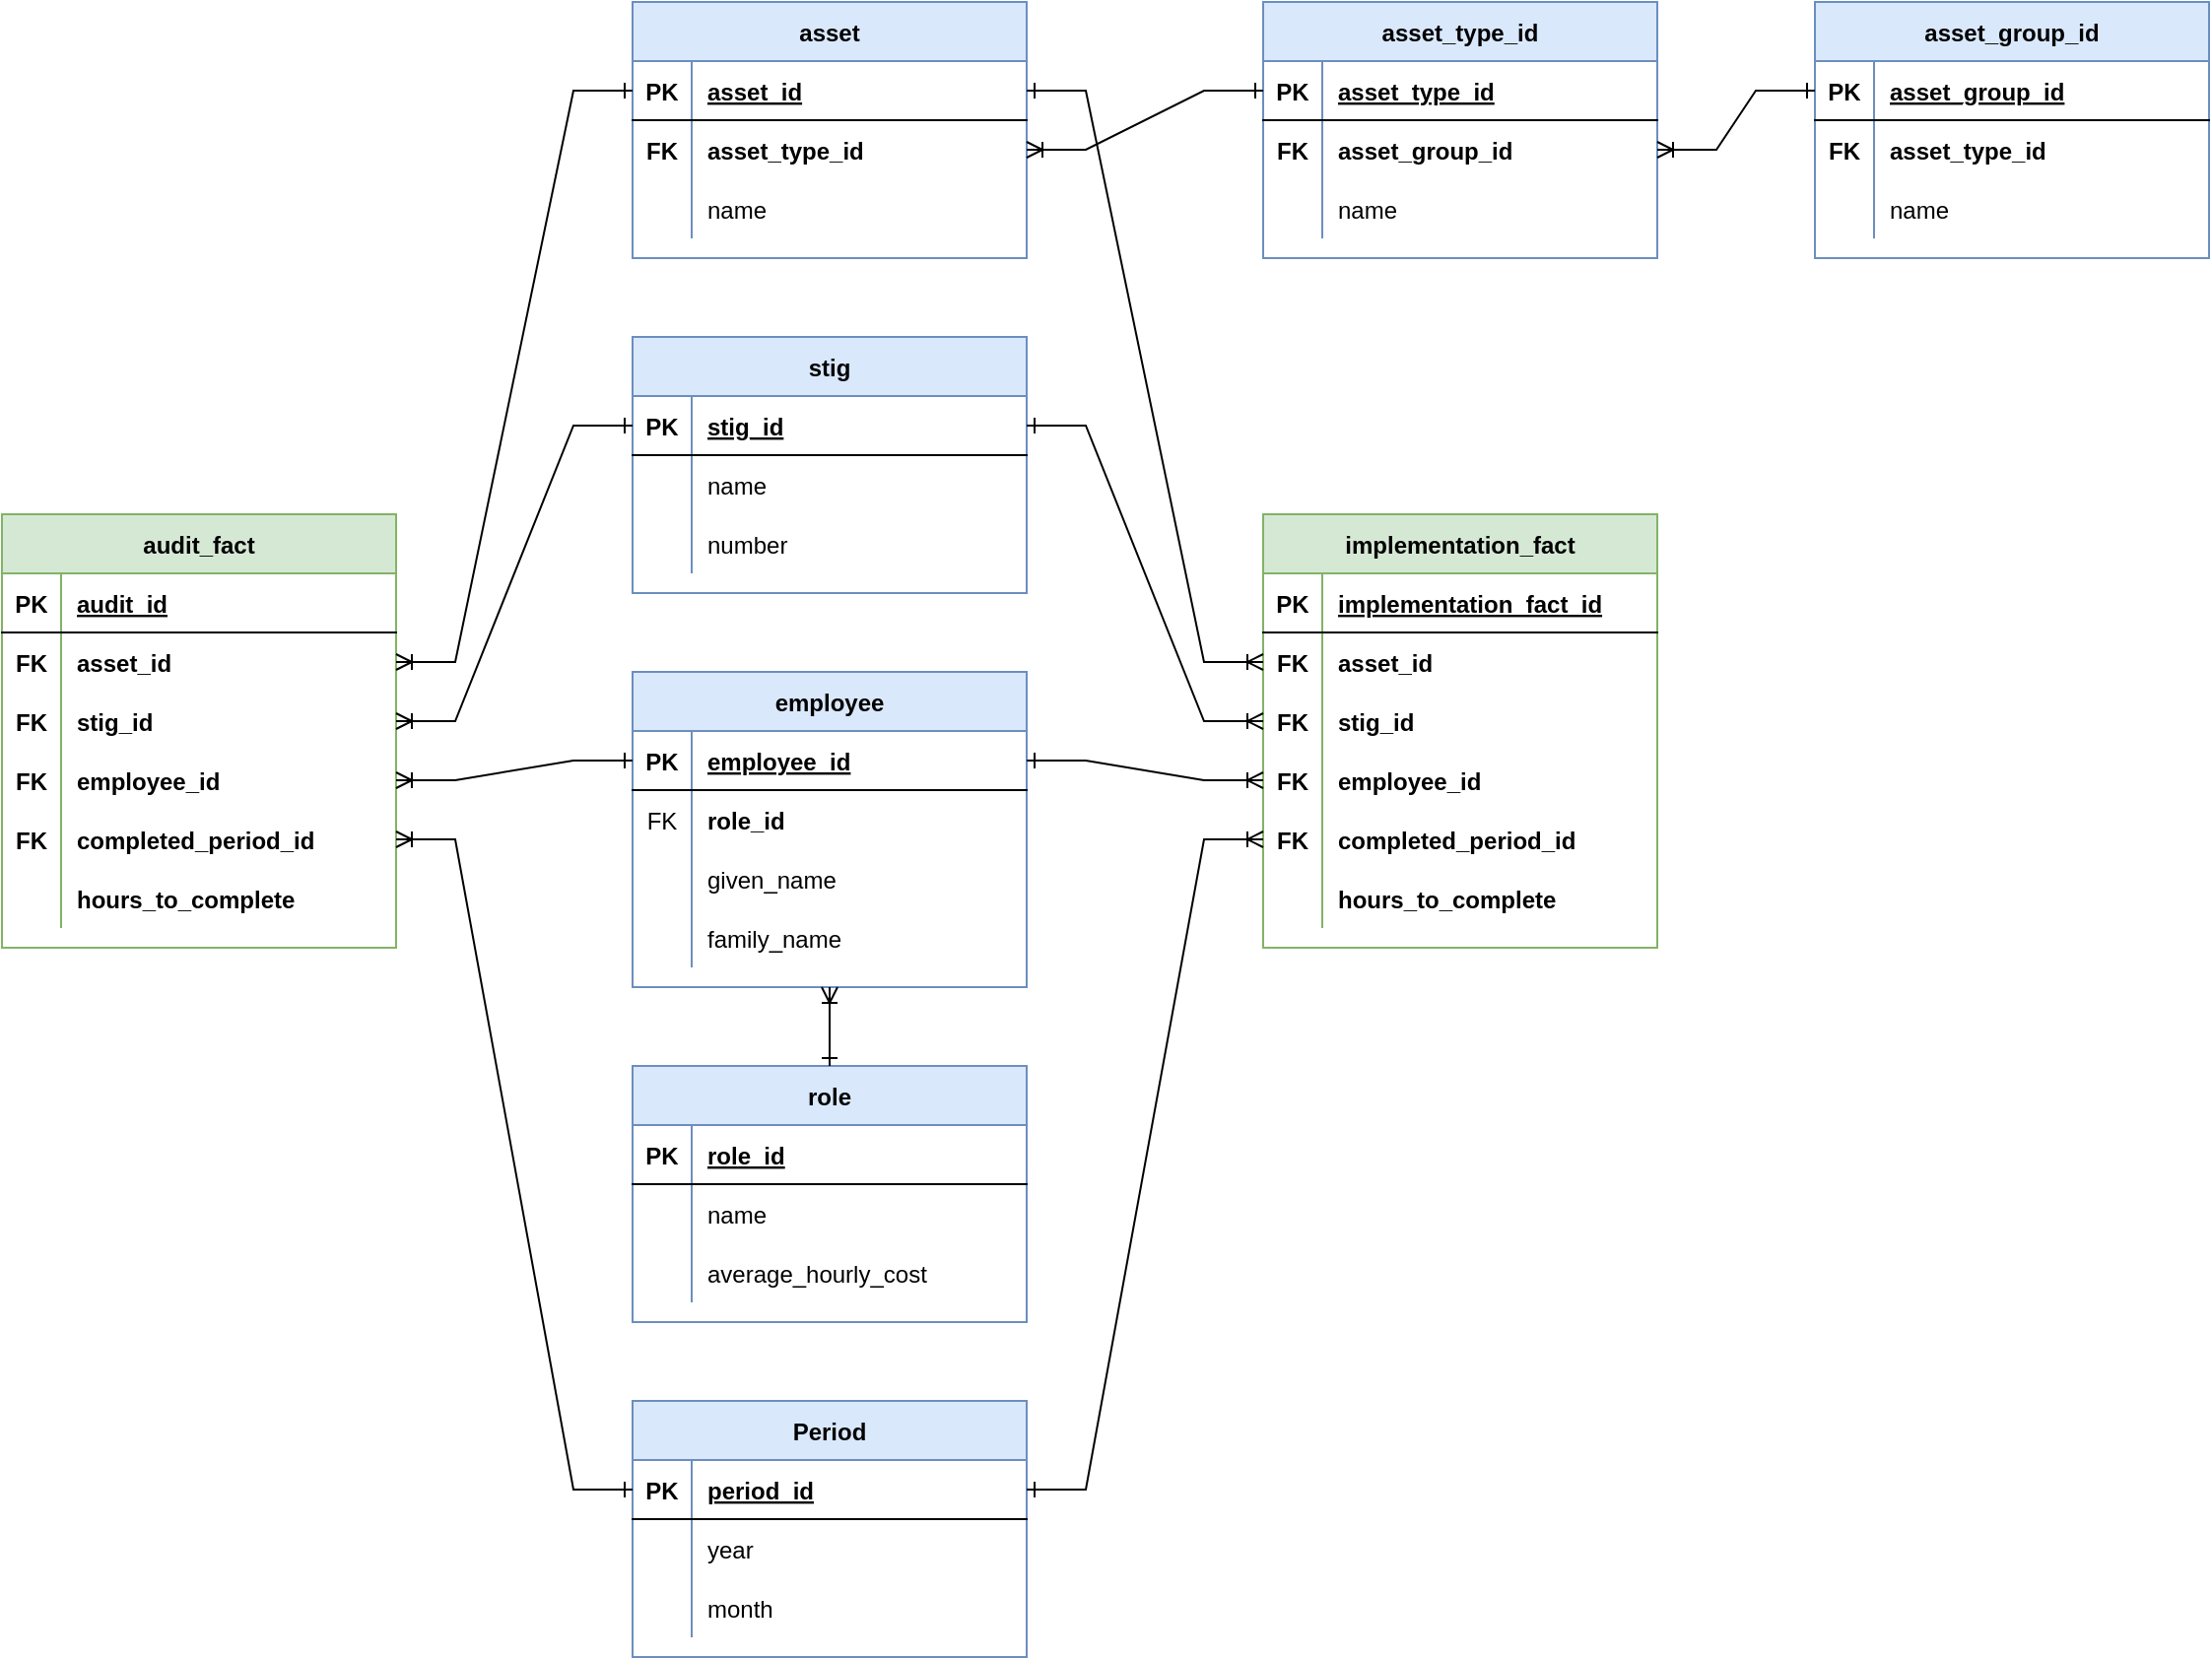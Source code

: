 <mxfile version="15.4.0" type="device"><diagram id="R2lEEEUBdFMjLlhIrx00" name="Page-1"><mxGraphModel dx="2062" dy="1068" grid="1" gridSize="10" guides="1" tooltips="1" connect="1" arrows="1" fold="1" page="1" pageScale="1" pageWidth="1700" pageHeight="1100" math="0" shadow="0" extFonts="Permanent Marker^https://fonts.googleapis.com/css?family=Permanent+Marker"><root><mxCell id="0"/><mxCell id="1" parent="0"/><mxCell id="TRSMR20zxTXtuXoLM2tv-1" value="implementation_fact" style="shape=table;startSize=30;container=1;collapsible=1;childLayout=tableLayout;fixedRows=1;rowLines=0;fontStyle=1;align=center;resizeLast=1;fillColor=#d5e8d4;strokeColor=#82b366;" vertex="1" parent="1"><mxGeometry x="680" y="330" width="200" height="220" as="geometry"/></mxCell><mxCell id="TRSMR20zxTXtuXoLM2tv-2" value="" style="shape=partialRectangle;collapsible=0;dropTarget=0;pointerEvents=0;fillColor=none;top=0;left=0;bottom=1;right=0;points=[[0,0.5],[1,0.5]];portConstraint=eastwest;" vertex="1" parent="TRSMR20zxTXtuXoLM2tv-1"><mxGeometry y="30" width="200" height="30" as="geometry"/></mxCell><mxCell id="TRSMR20zxTXtuXoLM2tv-3" value="PK" style="shape=partialRectangle;connectable=0;fillColor=none;top=0;left=0;bottom=0;right=0;fontStyle=1;overflow=hidden;" vertex="1" parent="TRSMR20zxTXtuXoLM2tv-2"><mxGeometry width="30" height="30" as="geometry"><mxRectangle width="30" height="30" as="alternateBounds"/></mxGeometry></mxCell><mxCell id="TRSMR20zxTXtuXoLM2tv-4" value="implementation_fact_id" style="shape=partialRectangle;connectable=0;fillColor=none;top=0;left=0;bottom=0;right=0;align=left;spacingLeft=6;fontStyle=5;overflow=hidden;" vertex="1" parent="TRSMR20zxTXtuXoLM2tv-2"><mxGeometry x="30" width="170" height="30" as="geometry"><mxRectangle width="170" height="30" as="alternateBounds"/></mxGeometry></mxCell><mxCell id="TRSMR20zxTXtuXoLM2tv-5" value="" style="shape=partialRectangle;collapsible=0;dropTarget=0;pointerEvents=0;fillColor=none;top=0;left=0;bottom=0;right=0;points=[[0,0.5],[1,0.5]];portConstraint=eastwest;" vertex="1" parent="TRSMR20zxTXtuXoLM2tv-1"><mxGeometry y="60" width="200" height="30" as="geometry"/></mxCell><mxCell id="TRSMR20zxTXtuXoLM2tv-6" value="FK" style="shape=partialRectangle;connectable=0;fillColor=none;top=0;left=0;bottom=0;right=0;editable=1;overflow=hidden;fontStyle=1" vertex="1" parent="TRSMR20zxTXtuXoLM2tv-5"><mxGeometry width="30" height="30" as="geometry"><mxRectangle width="30" height="30" as="alternateBounds"/></mxGeometry></mxCell><mxCell id="TRSMR20zxTXtuXoLM2tv-7" value="asset_id" style="shape=partialRectangle;connectable=0;fillColor=none;top=0;left=0;bottom=0;right=0;align=left;spacingLeft=6;overflow=hidden;fontStyle=1" vertex="1" parent="TRSMR20zxTXtuXoLM2tv-5"><mxGeometry x="30" width="170" height="30" as="geometry"><mxRectangle width="170" height="30" as="alternateBounds"/></mxGeometry></mxCell><mxCell id="TRSMR20zxTXtuXoLM2tv-8" value="" style="shape=partialRectangle;collapsible=0;dropTarget=0;pointerEvents=0;fillColor=none;top=0;left=0;bottom=0;right=0;points=[[0,0.5],[1,0.5]];portConstraint=eastwest;" vertex="1" parent="TRSMR20zxTXtuXoLM2tv-1"><mxGeometry y="90" width="200" height="30" as="geometry"/></mxCell><mxCell id="TRSMR20zxTXtuXoLM2tv-9" value="FK" style="shape=partialRectangle;connectable=0;fillColor=none;top=0;left=0;bottom=0;right=0;editable=1;overflow=hidden;fontStyle=1" vertex="1" parent="TRSMR20zxTXtuXoLM2tv-8"><mxGeometry width="30" height="30" as="geometry"><mxRectangle width="30" height="30" as="alternateBounds"/></mxGeometry></mxCell><mxCell id="TRSMR20zxTXtuXoLM2tv-10" value="stig_id" style="shape=partialRectangle;connectable=0;fillColor=none;top=0;left=0;bottom=0;right=0;align=left;spacingLeft=6;overflow=hidden;fontStyle=1" vertex="1" parent="TRSMR20zxTXtuXoLM2tv-8"><mxGeometry x="30" width="170" height="30" as="geometry"><mxRectangle width="170" height="30" as="alternateBounds"/></mxGeometry></mxCell><mxCell id="TRSMR20zxTXtuXoLM2tv-11" value="" style="shape=partialRectangle;collapsible=0;dropTarget=0;pointerEvents=0;fillColor=none;top=0;left=0;bottom=0;right=0;points=[[0,0.5],[1,0.5]];portConstraint=eastwest;" vertex="1" parent="TRSMR20zxTXtuXoLM2tv-1"><mxGeometry y="120" width="200" height="30" as="geometry"/></mxCell><mxCell id="TRSMR20zxTXtuXoLM2tv-12" value="FK" style="shape=partialRectangle;connectable=0;fillColor=none;top=0;left=0;bottom=0;right=0;editable=1;overflow=hidden;fontStyle=1" vertex="1" parent="TRSMR20zxTXtuXoLM2tv-11"><mxGeometry width="30" height="30" as="geometry"><mxRectangle width="30" height="30" as="alternateBounds"/></mxGeometry></mxCell><mxCell id="TRSMR20zxTXtuXoLM2tv-13" value="employee_id" style="shape=partialRectangle;connectable=0;fillColor=none;top=0;left=0;bottom=0;right=0;align=left;spacingLeft=6;overflow=hidden;fontStyle=1" vertex="1" parent="TRSMR20zxTXtuXoLM2tv-11"><mxGeometry x="30" width="170" height="30" as="geometry"><mxRectangle width="170" height="30" as="alternateBounds"/></mxGeometry></mxCell><mxCell id="TRSMR20zxTXtuXoLM2tv-17" value="" style="shape=partialRectangle;collapsible=0;dropTarget=0;pointerEvents=0;fillColor=none;top=0;left=0;bottom=0;right=0;points=[[0,0.5],[1,0.5]];portConstraint=eastwest;" vertex="1" parent="TRSMR20zxTXtuXoLM2tv-1"><mxGeometry y="150" width="200" height="30" as="geometry"/></mxCell><mxCell id="TRSMR20zxTXtuXoLM2tv-18" value="FK" style="shape=partialRectangle;connectable=0;fillColor=none;top=0;left=0;bottom=0;right=0;editable=1;overflow=hidden;fontStyle=1" vertex="1" parent="TRSMR20zxTXtuXoLM2tv-17"><mxGeometry width="30" height="30" as="geometry"><mxRectangle width="30" height="30" as="alternateBounds"/></mxGeometry></mxCell><mxCell id="TRSMR20zxTXtuXoLM2tv-19" value="completed_period_id" style="shape=partialRectangle;connectable=0;fillColor=none;top=0;left=0;bottom=0;right=0;align=left;spacingLeft=6;overflow=hidden;fontStyle=1" vertex="1" parent="TRSMR20zxTXtuXoLM2tv-17"><mxGeometry x="30" width="170" height="30" as="geometry"><mxRectangle width="170" height="30" as="alternateBounds"/></mxGeometry></mxCell><mxCell id="TRSMR20zxTXtuXoLM2tv-14" value="" style="shape=partialRectangle;collapsible=0;dropTarget=0;pointerEvents=0;fillColor=none;top=0;left=0;bottom=0;right=0;points=[[0,0.5],[1,0.5]];portConstraint=eastwest;" vertex="1" parent="TRSMR20zxTXtuXoLM2tv-1"><mxGeometry y="180" width="200" height="30" as="geometry"/></mxCell><mxCell id="TRSMR20zxTXtuXoLM2tv-15" value="" style="shape=partialRectangle;connectable=0;fillColor=none;top=0;left=0;bottom=0;right=0;editable=1;overflow=hidden;" vertex="1" parent="TRSMR20zxTXtuXoLM2tv-14"><mxGeometry width="30" height="30" as="geometry"><mxRectangle width="30" height="30" as="alternateBounds"/></mxGeometry></mxCell><mxCell id="TRSMR20zxTXtuXoLM2tv-16" value="hours_to_complete" style="shape=partialRectangle;connectable=0;fillColor=none;top=0;left=0;bottom=0;right=0;align=left;spacingLeft=6;overflow=hidden;fontStyle=1" vertex="1" parent="TRSMR20zxTXtuXoLM2tv-14"><mxGeometry x="30" width="170" height="30" as="geometry"><mxRectangle width="170" height="30" as="alternateBounds"/></mxGeometry></mxCell><mxCell id="TRSMR20zxTXtuXoLM2tv-20" value="Period" style="shape=table;startSize=30;container=1;collapsible=1;childLayout=tableLayout;fixedRows=1;rowLines=0;fontStyle=1;align=center;resizeLast=1;fillColor=#dae8fc;strokeColor=#6c8ebf;" vertex="1" parent="1"><mxGeometry x="360" y="780" width="200" height="130" as="geometry"/></mxCell><mxCell id="TRSMR20zxTXtuXoLM2tv-21" value="" style="shape=partialRectangle;collapsible=0;dropTarget=0;pointerEvents=0;fillColor=none;top=0;left=0;bottom=1;right=0;points=[[0,0.5],[1,0.5]];portConstraint=eastwest;" vertex="1" parent="TRSMR20zxTXtuXoLM2tv-20"><mxGeometry y="30" width="200" height="30" as="geometry"/></mxCell><mxCell id="TRSMR20zxTXtuXoLM2tv-22" value="PK" style="shape=partialRectangle;connectable=0;fillColor=none;top=0;left=0;bottom=0;right=0;fontStyle=1;overflow=hidden;" vertex="1" parent="TRSMR20zxTXtuXoLM2tv-21"><mxGeometry width="30" height="30" as="geometry"><mxRectangle width="30" height="30" as="alternateBounds"/></mxGeometry></mxCell><mxCell id="TRSMR20zxTXtuXoLM2tv-23" value="period_id" style="shape=partialRectangle;connectable=0;fillColor=none;top=0;left=0;bottom=0;right=0;align=left;spacingLeft=6;fontStyle=5;overflow=hidden;" vertex="1" parent="TRSMR20zxTXtuXoLM2tv-21"><mxGeometry x="30" width="170" height="30" as="geometry"><mxRectangle width="170" height="30" as="alternateBounds"/></mxGeometry></mxCell><mxCell id="TRSMR20zxTXtuXoLM2tv-24" value="" style="shape=partialRectangle;collapsible=0;dropTarget=0;pointerEvents=0;fillColor=none;top=0;left=0;bottom=0;right=0;points=[[0,0.5],[1,0.5]];portConstraint=eastwest;" vertex="1" parent="TRSMR20zxTXtuXoLM2tv-20"><mxGeometry y="60" width="200" height="30" as="geometry"/></mxCell><mxCell id="TRSMR20zxTXtuXoLM2tv-25" value="" style="shape=partialRectangle;connectable=0;fillColor=none;top=0;left=0;bottom=0;right=0;editable=1;overflow=hidden;" vertex="1" parent="TRSMR20zxTXtuXoLM2tv-24"><mxGeometry width="30" height="30" as="geometry"><mxRectangle width="30" height="30" as="alternateBounds"/></mxGeometry></mxCell><mxCell id="TRSMR20zxTXtuXoLM2tv-26" value="year" style="shape=partialRectangle;connectable=0;fillColor=none;top=0;left=0;bottom=0;right=0;align=left;spacingLeft=6;overflow=hidden;" vertex="1" parent="TRSMR20zxTXtuXoLM2tv-24"><mxGeometry x="30" width="170" height="30" as="geometry"><mxRectangle width="170" height="30" as="alternateBounds"/></mxGeometry></mxCell><mxCell id="TRSMR20zxTXtuXoLM2tv-27" value="" style="shape=partialRectangle;collapsible=0;dropTarget=0;pointerEvents=0;fillColor=none;top=0;left=0;bottom=0;right=0;points=[[0,0.5],[1,0.5]];portConstraint=eastwest;" vertex="1" parent="TRSMR20zxTXtuXoLM2tv-20"><mxGeometry y="90" width="200" height="30" as="geometry"/></mxCell><mxCell id="TRSMR20zxTXtuXoLM2tv-28" value="" style="shape=partialRectangle;connectable=0;fillColor=none;top=0;left=0;bottom=0;right=0;editable=1;overflow=hidden;" vertex="1" parent="TRSMR20zxTXtuXoLM2tv-27"><mxGeometry width="30" height="30" as="geometry"><mxRectangle width="30" height="30" as="alternateBounds"/></mxGeometry></mxCell><mxCell id="TRSMR20zxTXtuXoLM2tv-29" value="month" style="shape=partialRectangle;connectable=0;fillColor=none;top=0;left=0;bottom=0;right=0;align=left;spacingLeft=6;overflow=hidden;" vertex="1" parent="TRSMR20zxTXtuXoLM2tv-27"><mxGeometry x="30" width="170" height="30" as="geometry"><mxRectangle width="170" height="30" as="alternateBounds"/></mxGeometry></mxCell><mxCell id="TRSMR20zxTXtuXoLM2tv-33" value="" style="edgeStyle=entityRelationEdgeStyle;fontSize=12;html=1;endArrow=ERoneToMany;rounded=0;exitX=1;exitY=0.5;exitDx=0;exitDy=0;entryX=0;entryY=0.5;entryDx=0;entryDy=0;startArrow=ERone;startFill=0;" edge="1" parent="1" source="TRSMR20zxTXtuXoLM2tv-21" target="TRSMR20zxTXtuXoLM2tv-17"><mxGeometry width="100" height="100" relative="1" as="geometry"><mxPoint x="240" y="450" as="sourcePoint"/><mxPoint x="340" y="350" as="targetPoint"/></mxGeometry></mxCell><mxCell id="TRSMR20zxTXtuXoLM2tv-34" value="audit_fact" style="shape=table;startSize=30;container=1;collapsible=1;childLayout=tableLayout;fixedRows=1;rowLines=0;fontStyle=1;align=center;resizeLast=1;fillColor=#d5e8d4;strokeColor=#82b366;" vertex="1" parent="1"><mxGeometry x="40" y="330" width="200" height="220" as="geometry"/></mxCell><mxCell id="TRSMR20zxTXtuXoLM2tv-35" value="" style="shape=partialRectangle;collapsible=0;dropTarget=0;pointerEvents=0;fillColor=none;top=0;left=0;bottom=1;right=0;points=[[0,0.5],[1,0.5]];portConstraint=eastwest;" vertex="1" parent="TRSMR20zxTXtuXoLM2tv-34"><mxGeometry y="30" width="200" height="30" as="geometry"/></mxCell><mxCell id="TRSMR20zxTXtuXoLM2tv-36" value="PK" style="shape=partialRectangle;connectable=0;fillColor=none;top=0;left=0;bottom=0;right=0;fontStyle=1;overflow=hidden;" vertex="1" parent="TRSMR20zxTXtuXoLM2tv-35"><mxGeometry width="30" height="30" as="geometry"><mxRectangle width="30" height="30" as="alternateBounds"/></mxGeometry></mxCell><mxCell id="TRSMR20zxTXtuXoLM2tv-37" value="audit_id" style="shape=partialRectangle;connectable=0;fillColor=none;top=0;left=0;bottom=0;right=0;align=left;spacingLeft=6;fontStyle=5;overflow=hidden;" vertex="1" parent="TRSMR20zxTXtuXoLM2tv-35"><mxGeometry x="30" width="170" height="30" as="geometry"><mxRectangle width="170" height="30" as="alternateBounds"/></mxGeometry></mxCell><mxCell id="TRSMR20zxTXtuXoLM2tv-38" value="" style="shape=partialRectangle;collapsible=0;dropTarget=0;pointerEvents=0;fillColor=none;top=0;left=0;bottom=0;right=0;points=[[0,0.5],[1,0.5]];portConstraint=eastwest;" vertex="1" parent="TRSMR20zxTXtuXoLM2tv-34"><mxGeometry y="60" width="200" height="30" as="geometry"/></mxCell><mxCell id="TRSMR20zxTXtuXoLM2tv-39" value="FK" style="shape=partialRectangle;connectable=0;fillColor=none;top=0;left=0;bottom=0;right=0;editable=1;overflow=hidden;fontStyle=1" vertex="1" parent="TRSMR20zxTXtuXoLM2tv-38"><mxGeometry width="30" height="30" as="geometry"><mxRectangle width="30" height="30" as="alternateBounds"/></mxGeometry></mxCell><mxCell id="TRSMR20zxTXtuXoLM2tv-40" value="asset_id" style="shape=partialRectangle;connectable=0;fillColor=none;top=0;left=0;bottom=0;right=0;align=left;spacingLeft=6;overflow=hidden;fontStyle=1" vertex="1" parent="TRSMR20zxTXtuXoLM2tv-38"><mxGeometry x="30" width="170" height="30" as="geometry"><mxRectangle width="170" height="30" as="alternateBounds"/></mxGeometry></mxCell><mxCell id="TRSMR20zxTXtuXoLM2tv-41" value="" style="shape=partialRectangle;collapsible=0;dropTarget=0;pointerEvents=0;fillColor=none;top=0;left=0;bottom=0;right=0;points=[[0,0.5],[1,0.5]];portConstraint=eastwest;" vertex="1" parent="TRSMR20zxTXtuXoLM2tv-34"><mxGeometry y="90" width="200" height="30" as="geometry"/></mxCell><mxCell id="TRSMR20zxTXtuXoLM2tv-42" value="FK" style="shape=partialRectangle;connectable=0;fillColor=none;top=0;left=0;bottom=0;right=0;editable=1;overflow=hidden;fontStyle=1" vertex="1" parent="TRSMR20zxTXtuXoLM2tv-41"><mxGeometry width="30" height="30" as="geometry"><mxRectangle width="30" height="30" as="alternateBounds"/></mxGeometry></mxCell><mxCell id="TRSMR20zxTXtuXoLM2tv-43" value="stig_id" style="shape=partialRectangle;connectable=0;fillColor=none;top=0;left=0;bottom=0;right=0;align=left;spacingLeft=6;overflow=hidden;fontStyle=1" vertex="1" parent="TRSMR20zxTXtuXoLM2tv-41"><mxGeometry x="30" width="170" height="30" as="geometry"><mxRectangle width="170" height="30" as="alternateBounds"/></mxGeometry></mxCell><mxCell id="TRSMR20zxTXtuXoLM2tv-44" value="" style="shape=partialRectangle;collapsible=0;dropTarget=0;pointerEvents=0;fillColor=none;top=0;left=0;bottom=0;right=0;points=[[0,0.5],[1,0.5]];portConstraint=eastwest;" vertex="1" parent="TRSMR20zxTXtuXoLM2tv-34"><mxGeometry y="120" width="200" height="30" as="geometry"/></mxCell><mxCell id="TRSMR20zxTXtuXoLM2tv-45" value="FK" style="shape=partialRectangle;connectable=0;fillColor=none;top=0;left=0;bottom=0;right=0;editable=1;overflow=hidden;fontStyle=1" vertex="1" parent="TRSMR20zxTXtuXoLM2tv-44"><mxGeometry width="30" height="30" as="geometry"><mxRectangle width="30" height="30" as="alternateBounds"/></mxGeometry></mxCell><mxCell id="TRSMR20zxTXtuXoLM2tv-46" value="employee_id" style="shape=partialRectangle;connectable=0;fillColor=none;top=0;left=0;bottom=0;right=0;align=left;spacingLeft=6;overflow=hidden;fontStyle=1" vertex="1" parent="TRSMR20zxTXtuXoLM2tv-44"><mxGeometry x="30" width="170" height="30" as="geometry"><mxRectangle width="170" height="30" as="alternateBounds"/></mxGeometry></mxCell><mxCell id="TRSMR20zxTXtuXoLM2tv-47" value="" style="shape=partialRectangle;collapsible=0;dropTarget=0;pointerEvents=0;fillColor=none;top=0;left=0;bottom=0;right=0;points=[[0,0.5],[1,0.5]];portConstraint=eastwest;" vertex="1" parent="TRSMR20zxTXtuXoLM2tv-34"><mxGeometry y="150" width="200" height="30" as="geometry"/></mxCell><mxCell id="TRSMR20zxTXtuXoLM2tv-48" value="FK" style="shape=partialRectangle;connectable=0;fillColor=none;top=0;left=0;bottom=0;right=0;editable=1;overflow=hidden;fontStyle=1" vertex="1" parent="TRSMR20zxTXtuXoLM2tv-47"><mxGeometry width="30" height="30" as="geometry"><mxRectangle width="30" height="30" as="alternateBounds"/></mxGeometry></mxCell><mxCell id="TRSMR20zxTXtuXoLM2tv-49" value="completed_period_id" style="shape=partialRectangle;connectable=0;fillColor=none;top=0;left=0;bottom=0;right=0;align=left;spacingLeft=6;overflow=hidden;fontStyle=1" vertex="1" parent="TRSMR20zxTXtuXoLM2tv-47"><mxGeometry x="30" width="170" height="30" as="geometry"><mxRectangle width="170" height="30" as="alternateBounds"/></mxGeometry></mxCell><mxCell id="TRSMR20zxTXtuXoLM2tv-50" value="" style="shape=partialRectangle;collapsible=0;dropTarget=0;pointerEvents=0;fillColor=none;top=0;left=0;bottom=0;right=0;points=[[0,0.5],[1,0.5]];portConstraint=eastwest;" vertex="1" parent="TRSMR20zxTXtuXoLM2tv-34"><mxGeometry y="180" width="200" height="30" as="geometry"/></mxCell><mxCell id="TRSMR20zxTXtuXoLM2tv-51" value="" style="shape=partialRectangle;connectable=0;fillColor=none;top=0;left=0;bottom=0;right=0;editable=1;overflow=hidden;" vertex="1" parent="TRSMR20zxTXtuXoLM2tv-50"><mxGeometry width="30" height="30" as="geometry"><mxRectangle width="30" height="30" as="alternateBounds"/></mxGeometry></mxCell><mxCell id="TRSMR20zxTXtuXoLM2tv-52" value="hours_to_complete" style="shape=partialRectangle;connectable=0;fillColor=none;top=0;left=0;bottom=0;right=0;align=left;spacingLeft=6;overflow=hidden;fontStyle=1" vertex="1" parent="TRSMR20zxTXtuXoLM2tv-50"><mxGeometry x="30" width="170" height="30" as="geometry"><mxRectangle width="170" height="30" as="alternateBounds"/></mxGeometry></mxCell><mxCell id="TRSMR20zxTXtuXoLM2tv-53" value="stig" style="shape=table;startSize=30;container=1;collapsible=1;childLayout=tableLayout;fixedRows=1;rowLines=0;fontStyle=1;align=center;resizeLast=1;fillColor=#dae8fc;strokeColor=#6c8ebf;" vertex="1" parent="1"><mxGeometry x="360" y="240" width="200" height="130" as="geometry"/></mxCell><mxCell id="TRSMR20zxTXtuXoLM2tv-54" value="" style="shape=partialRectangle;collapsible=0;dropTarget=0;pointerEvents=0;fillColor=none;top=0;left=0;bottom=1;right=0;points=[[0,0.5],[1,0.5]];portConstraint=eastwest;" vertex="1" parent="TRSMR20zxTXtuXoLM2tv-53"><mxGeometry y="30" width="200" height="30" as="geometry"/></mxCell><mxCell id="TRSMR20zxTXtuXoLM2tv-55" value="PK" style="shape=partialRectangle;connectable=0;fillColor=none;top=0;left=0;bottom=0;right=0;fontStyle=1;overflow=hidden;" vertex="1" parent="TRSMR20zxTXtuXoLM2tv-54"><mxGeometry width="30" height="30" as="geometry"><mxRectangle width="30" height="30" as="alternateBounds"/></mxGeometry></mxCell><mxCell id="TRSMR20zxTXtuXoLM2tv-56" value="stig_id" style="shape=partialRectangle;connectable=0;fillColor=none;top=0;left=0;bottom=0;right=0;align=left;spacingLeft=6;fontStyle=5;overflow=hidden;" vertex="1" parent="TRSMR20zxTXtuXoLM2tv-54"><mxGeometry x="30" width="170" height="30" as="geometry"><mxRectangle width="170" height="30" as="alternateBounds"/></mxGeometry></mxCell><mxCell id="TRSMR20zxTXtuXoLM2tv-57" value="" style="shape=partialRectangle;collapsible=0;dropTarget=0;pointerEvents=0;fillColor=none;top=0;left=0;bottom=0;right=0;points=[[0,0.5],[1,0.5]];portConstraint=eastwest;" vertex="1" parent="TRSMR20zxTXtuXoLM2tv-53"><mxGeometry y="60" width="200" height="30" as="geometry"/></mxCell><mxCell id="TRSMR20zxTXtuXoLM2tv-58" value="" style="shape=partialRectangle;connectable=0;fillColor=none;top=0;left=0;bottom=0;right=0;editable=1;overflow=hidden;" vertex="1" parent="TRSMR20zxTXtuXoLM2tv-57"><mxGeometry width="30" height="30" as="geometry"><mxRectangle width="30" height="30" as="alternateBounds"/></mxGeometry></mxCell><mxCell id="TRSMR20zxTXtuXoLM2tv-59" value="name" style="shape=partialRectangle;connectable=0;fillColor=none;top=0;left=0;bottom=0;right=0;align=left;spacingLeft=6;overflow=hidden;" vertex="1" parent="TRSMR20zxTXtuXoLM2tv-57"><mxGeometry x="30" width="170" height="30" as="geometry"><mxRectangle width="170" height="30" as="alternateBounds"/></mxGeometry></mxCell><mxCell id="TRSMR20zxTXtuXoLM2tv-60" value="" style="shape=partialRectangle;collapsible=0;dropTarget=0;pointerEvents=0;fillColor=none;top=0;left=0;bottom=0;right=0;points=[[0,0.5],[1,0.5]];portConstraint=eastwest;" vertex="1" parent="TRSMR20zxTXtuXoLM2tv-53"><mxGeometry y="90" width="200" height="30" as="geometry"/></mxCell><mxCell id="TRSMR20zxTXtuXoLM2tv-61" value="" style="shape=partialRectangle;connectable=0;fillColor=none;top=0;left=0;bottom=0;right=0;editable=1;overflow=hidden;" vertex="1" parent="TRSMR20zxTXtuXoLM2tv-60"><mxGeometry width="30" height="30" as="geometry"><mxRectangle width="30" height="30" as="alternateBounds"/></mxGeometry></mxCell><mxCell id="TRSMR20zxTXtuXoLM2tv-62" value="number" style="shape=partialRectangle;connectable=0;fillColor=none;top=0;left=0;bottom=0;right=0;align=left;spacingLeft=6;overflow=hidden;" vertex="1" parent="TRSMR20zxTXtuXoLM2tv-60"><mxGeometry x="30" width="170" height="30" as="geometry"><mxRectangle width="170" height="30" as="alternateBounds"/></mxGeometry></mxCell><mxCell id="TRSMR20zxTXtuXoLM2tv-85" value="" style="edgeStyle=entityRelationEdgeStyle;fontSize=12;html=1;endArrow=ERoneToMany;rounded=0;exitX=0;exitY=0.5;exitDx=0;exitDy=0;entryX=1;entryY=0.5;entryDx=0;entryDy=0;startArrow=ERone;startFill=0;" edge="1" parent="1" source="TRSMR20zxTXtuXoLM2tv-21" target="TRSMR20zxTXtuXoLM2tv-47"><mxGeometry width="100" height="100" relative="1" as="geometry"><mxPoint x="550" y="640" as="sourcePoint"/><mxPoint x="660" y="505" as="targetPoint"/></mxGeometry></mxCell><mxCell id="TRSMR20zxTXtuXoLM2tv-86" value="" style="edgeStyle=entityRelationEdgeStyle;fontSize=12;html=1;endArrow=ERoneToMany;rounded=0;exitX=0;exitY=0.5;exitDx=0;exitDy=0;entryX=1;entryY=0.5;entryDx=0;entryDy=0;startArrow=ERone;startFill=0;" edge="1" parent="1" source="TRSMR20zxTXtuXoLM2tv-54" target="TRSMR20zxTXtuXoLM2tv-41"><mxGeometry width="100" height="100" relative="1" as="geometry"><mxPoint x="370" y="795" as="sourcePoint"/><mxPoint x="250" y="505" as="targetPoint"/></mxGeometry></mxCell><mxCell id="TRSMR20zxTXtuXoLM2tv-87" value="" style="edgeStyle=entityRelationEdgeStyle;fontSize=12;html=1;endArrow=ERoneToMany;rounded=0;exitX=1;exitY=0.5;exitDx=0;exitDy=0;entryX=0;entryY=0.5;entryDx=0;entryDy=0;startArrow=ERone;startFill=0;" edge="1" parent="1" source="TRSMR20zxTXtuXoLM2tv-54" target="TRSMR20zxTXtuXoLM2tv-8"><mxGeometry width="100" height="100" relative="1" as="geometry"><mxPoint x="360" y="225" as="sourcePoint"/><mxPoint x="250" y="445" as="targetPoint"/></mxGeometry></mxCell><mxCell id="TRSMR20zxTXtuXoLM2tv-88" value="employee" style="shape=table;startSize=30;container=1;collapsible=1;childLayout=tableLayout;fixedRows=1;rowLines=0;fontStyle=1;align=center;resizeLast=1;fillColor=#dae8fc;strokeColor=#6c8ebf;" vertex="1" parent="1"><mxGeometry x="360" y="410" width="200" height="160" as="geometry"/></mxCell><mxCell id="TRSMR20zxTXtuXoLM2tv-89" value="" style="shape=partialRectangle;collapsible=0;dropTarget=0;pointerEvents=0;fillColor=none;top=0;left=0;bottom=1;right=0;points=[[0,0.5],[1,0.5]];portConstraint=eastwest;" vertex="1" parent="TRSMR20zxTXtuXoLM2tv-88"><mxGeometry y="30" width="200" height="30" as="geometry"/></mxCell><mxCell id="TRSMR20zxTXtuXoLM2tv-90" value="PK" style="shape=partialRectangle;connectable=0;fillColor=none;top=0;left=0;bottom=0;right=0;fontStyle=1;overflow=hidden;" vertex="1" parent="TRSMR20zxTXtuXoLM2tv-89"><mxGeometry width="30" height="30" as="geometry"><mxRectangle width="30" height="30" as="alternateBounds"/></mxGeometry></mxCell><mxCell id="TRSMR20zxTXtuXoLM2tv-91" value="employee_id" style="shape=partialRectangle;connectable=0;fillColor=none;top=0;left=0;bottom=0;right=0;align=left;spacingLeft=6;fontStyle=5;overflow=hidden;" vertex="1" parent="TRSMR20zxTXtuXoLM2tv-89"><mxGeometry x="30" width="170" height="30" as="geometry"><mxRectangle width="170" height="30" as="alternateBounds"/></mxGeometry></mxCell><mxCell id="TRSMR20zxTXtuXoLM2tv-150" value="" style="shape=partialRectangle;collapsible=0;dropTarget=0;pointerEvents=0;fillColor=none;top=0;left=0;bottom=0;right=0;points=[[0,0.5],[1,0.5]];portConstraint=eastwest;" vertex="1" parent="TRSMR20zxTXtuXoLM2tv-88"><mxGeometry y="60" width="200" height="30" as="geometry"/></mxCell><mxCell id="TRSMR20zxTXtuXoLM2tv-151" value="FK" style="shape=partialRectangle;connectable=0;fillColor=none;top=0;left=0;bottom=0;right=0;fontStyle=0;overflow=hidden;" vertex="1" parent="TRSMR20zxTXtuXoLM2tv-150"><mxGeometry width="30" height="30" as="geometry"><mxRectangle width="30" height="30" as="alternateBounds"/></mxGeometry></mxCell><mxCell id="TRSMR20zxTXtuXoLM2tv-152" value="role_id" style="shape=partialRectangle;connectable=0;fillColor=none;top=0;left=0;bottom=0;right=0;align=left;spacingLeft=6;fontStyle=1;overflow=hidden;" vertex="1" parent="TRSMR20zxTXtuXoLM2tv-150"><mxGeometry x="30" width="170" height="30" as="geometry"><mxRectangle width="170" height="30" as="alternateBounds"/></mxGeometry></mxCell><mxCell id="TRSMR20zxTXtuXoLM2tv-92" value="" style="shape=partialRectangle;collapsible=0;dropTarget=0;pointerEvents=0;fillColor=none;top=0;left=0;bottom=0;right=0;points=[[0,0.5],[1,0.5]];portConstraint=eastwest;" vertex="1" parent="TRSMR20zxTXtuXoLM2tv-88"><mxGeometry y="90" width="200" height="30" as="geometry"/></mxCell><mxCell id="TRSMR20zxTXtuXoLM2tv-93" value="" style="shape=partialRectangle;connectable=0;fillColor=none;top=0;left=0;bottom=0;right=0;editable=1;overflow=hidden;" vertex="1" parent="TRSMR20zxTXtuXoLM2tv-92"><mxGeometry width="30" height="30" as="geometry"><mxRectangle width="30" height="30" as="alternateBounds"/></mxGeometry></mxCell><mxCell id="TRSMR20zxTXtuXoLM2tv-94" value="given_name" style="shape=partialRectangle;connectable=0;fillColor=none;top=0;left=0;bottom=0;right=0;align=left;spacingLeft=6;overflow=hidden;" vertex="1" parent="TRSMR20zxTXtuXoLM2tv-92"><mxGeometry x="30" width="170" height="30" as="geometry"><mxRectangle width="170" height="30" as="alternateBounds"/></mxGeometry></mxCell><mxCell id="TRSMR20zxTXtuXoLM2tv-95" value="" style="shape=partialRectangle;collapsible=0;dropTarget=0;pointerEvents=0;fillColor=none;top=0;left=0;bottom=0;right=0;points=[[0,0.5],[1,0.5]];portConstraint=eastwest;" vertex="1" parent="TRSMR20zxTXtuXoLM2tv-88"><mxGeometry y="120" width="200" height="30" as="geometry"/></mxCell><mxCell id="TRSMR20zxTXtuXoLM2tv-96" value="" style="shape=partialRectangle;connectable=0;fillColor=none;top=0;left=0;bottom=0;right=0;editable=1;overflow=hidden;" vertex="1" parent="TRSMR20zxTXtuXoLM2tv-95"><mxGeometry width="30" height="30" as="geometry"><mxRectangle width="30" height="30" as="alternateBounds"/></mxGeometry></mxCell><mxCell id="TRSMR20zxTXtuXoLM2tv-97" value="family_name" style="shape=partialRectangle;connectable=0;fillColor=none;top=0;left=0;bottom=0;right=0;align=left;spacingLeft=6;overflow=hidden;" vertex="1" parent="TRSMR20zxTXtuXoLM2tv-95"><mxGeometry x="30" width="170" height="30" as="geometry"><mxRectangle width="170" height="30" as="alternateBounds"/></mxGeometry></mxCell><mxCell id="TRSMR20zxTXtuXoLM2tv-98" value="" style="edgeStyle=entityRelationEdgeStyle;fontSize=12;html=1;endArrow=ERoneToMany;rounded=0;exitX=0;exitY=0.5;exitDx=0;exitDy=0;entryX=1;entryY=0.5;entryDx=0;entryDy=0;startArrow=ERone;startFill=0;" edge="1" parent="1" source="TRSMR20zxTXtuXoLM2tv-89" target="TRSMR20zxTXtuXoLM2tv-44"><mxGeometry width="100" height="100" relative="1" as="geometry"><mxPoint x="370" y="795" as="sourcePoint"/><mxPoint x="250" y="505" as="targetPoint"/></mxGeometry></mxCell><mxCell id="TRSMR20zxTXtuXoLM2tv-99" value="" style="edgeStyle=entityRelationEdgeStyle;fontSize=12;html=1;endArrow=ERoneToMany;rounded=0;exitX=1;exitY=0.5;exitDx=0;exitDy=0;startArrow=ERone;startFill=0;" edge="1" parent="1" source="TRSMR20zxTXtuXoLM2tv-89" target="TRSMR20zxTXtuXoLM2tv-11"><mxGeometry width="100" height="100" relative="1" as="geometry"><mxPoint x="370" y="455" as="sourcePoint"/><mxPoint x="250" y="475" as="targetPoint"/></mxGeometry></mxCell><mxCell id="TRSMR20zxTXtuXoLM2tv-100" value="asset" style="shape=table;startSize=30;container=1;collapsible=1;childLayout=tableLayout;fixedRows=1;rowLines=0;fontStyle=1;align=center;resizeLast=1;fillColor=#dae8fc;strokeColor=#6c8ebf;" vertex="1" parent="1"><mxGeometry x="360" y="70" width="200" height="130" as="geometry"/></mxCell><mxCell id="TRSMR20zxTXtuXoLM2tv-101" value="" style="shape=partialRectangle;collapsible=0;dropTarget=0;pointerEvents=0;fillColor=none;top=0;left=0;bottom=1;right=0;points=[[0,0.5],[1,0.5]];portConstraint=eastwest;" vertex="1" parent="TRSMR20zxTXtuXoLM2tv-100"><mxGeometry y="30" width="200" height="30" as="geometry"/></mxCell><mxCell id="TRSMR20zxTXtuXoLM2tv-102" value="PK" style="shape=partialRectangle;connectable=0;fillColor=none;top=0;left=0;bottom=0;right=0;fontStyle=1;overflow=hidden;" vertex="1" parent="TRSMR20zxTXtuXoLM2tv-101"><mxGeometry width="30" height="30" as="geometry"><mxRectangle width="30" height="30" as="alternateBounds"/></mxGeometry></mxCell><mxCell id="TRSMR20zxTXtuXoLM2tv-103" value="asset_id" style="shape=partialRectangle;connectable=0;fillColor=none;top=0;left=0;bottom=0;right=0;align=left;spacingLeft=6;fontStyle=5;overflow=hidden;" vertex="1" parent="TRSMR20zxTXtuXoLM2tv-101"><mxGeometry x="30" width="170" height="30" as="geometry"><mxRectangle width="170" height="30" as="alternateBounds"/></mxGeometry></mxCell><mxCell id="TRSMR20zxTXtuXoLM2tv-104" value="" style="shape=partialRectangle;collapsible=0;dropTarget=0;pointerEvents=0;fillColor=none;top=0;left=0;bottom=0;right=0;points=[[0,0.5],[1,0.5]];portConstraint=eastwest;" vertex="1" parent="TRSMR20zxTXtuXoLM2tv-100"><mxGeometry y="60" width="200" height="30" as="geometry"/></mxCell><mxCell id="TRSMR20zxTXtuXoLM2tv-105" value="FK" style="shape=partialRectangle;connectable=0;fillColor=none;top=0;left=0;bottom=0;right=0;editable=1;overflow=hidden;fontStyle=1" vertex="1" parent="TRSMR20zxTXtuXoLM2tv-104"><mxGeometry width="30" height="30" as="geometry"><mxRectangle width="30" height="30" as="alternateBounds"/></mxGeometry></mxCell><mxCell id="TRSMR20zxTXtuXoLM2tv-106" value="asset_type_id" style="shape=partialRectangle;connectable=0;fillColor=none;top=0;left=0;bottom=0;right=0;align=left;spacingLeft=6;overflow=hidden;fontStyle=1" vertex="1" parent="TRSMR20zxTXtuXoLM2tv-104"><mxGeometry x="30" width="170" height="30" as="geometry"><mxRectangle width="170" height="30" as="alternateBounds"/></mxGeometry></mxCell><mxCell id="TRSMR20zxTXtuXoLM2tv-107" value="" style="shape=partialRectangle;collapsible=0;dropTarget=0;pointerEvents=0;fillColor=none;top=0;left=0;bottom=0;right=0;points=[[0,0.5],[1,0.5]];portConstraint=eastwest;" vertex="1" parent="TRSMR20zxTXtuXoLM2tv-100"><mxGeometry y="90" width="200" height="30" as="geometry"/></mxCell><mxCell id="TRSMR20zxTXtuXoLM2tv-108" value="" style="shape=partialRectangle;connectable=0;fillColor=none;top=0;left=0;bottom=0;right=0;editable=1;overflow=hidden;" vertex="1" parent="TRSMR20zxTXtuXoLM2tv-107"><mxGeometry width="30" height="30" as="geometry"><mxRectangle width="30" height="30" as="alternateBounds"/></mxGeometry></mxCell><mxCell id="TRSMR20zxTXtuXoLM2tv-109" value="name" style="shape=partialRectangle;connectable=0;fillColor=none;top=0;left=0;bottom=0;right=0;align=left;spacingLeft=6;overflow=hidden;" vertex="1" parent="TRSMR20zxTXtuXoLM2tv-107"><mxGeometry x="30" width="170" height="30" as="geometry"><mxRectangle width="170" height="30" as="alternateBounds"/></mxGeometry></mxCell><mxCell id="TRSMR20zxTXtuXoLM2tv-113" value="asset_type_id" style="shape=table;startSize=30;container=1;collapsible=1;childLayout=tableLayout;fixedRows=1;rowLines=0;fontStyle=1;align=center;resizeLast=1;fillColor=#dae8fc;strokeColor=#6c8ebf;" vertex="1" parent="1"><mxGeometry x="680" y="70" width="200" height="130" as="geometry"/></mxCell><mxCell id="TRSMR20zxTXtuXoLM2tv-114" value="" style="shape=partialRectangle;collapsible=0;dropTarget=0;pointerEvents=0;fillColor=none;top=0;left=0;bottom=1;right=0;points=[[0,0.5],[1,0.5]];portConstraint=eastwest;" vertex="1" parent="TRSMR20zxTXtuXoLM2tv-113"><mxGeometry y="30" width="200" height="30" as="geometry"/></mxCell><mxCell id="TRSMR20zxTXtuXoLM2tv-115" value="PK" style="shape=partialRectangle;connectable=0;fillColor=none;top=0;left=0;bottom=0;right=0;fontStyle=1;overflow=hidden;" vertex="1" parent="TRSMR20zxTXtuXoLM2tv-114"><mxGeometry width="30" height="30" as="geometry"><mxRectangle width="30" height="30" as="alternateBounds"/></mxGeometry></mxCell><mxCell id="TRSMR20zxTXtuXoLM2tv-116" value="asset_type_id" style="shape=partialRectangle;connectable=0;fillColor=none;top=0;left=0;bottom=0;right=0;align=left;spacingLeft=6;fontStyle=5;overflow=hidden;" vertex="1" parent="TRSMR20zxTXtuXoLM2tv-114"><mxGeometry x="30" width="170" height="30" as="geometry"><mxRectangle width="170" height="30" as="alternateBounds"/></mxGeometry></mxCell><mxCell id="TRSMR20zxTXtuXoLM2tv-117" value="" style="shape=partialRectangle;collapsible=0;dropTarget=0;pointerEvents=0;fillColor=none;top=0;left=0;bottom=0;right=0;points=[[0,0.5],[1,0.5]];portConstraint=eastwest;" vertex="1" parent="TRSMR20zxTXtuXoLM2tv-113"><mxGeometry y="60" width="200" height="30" as="geometry"/></mxCell><mxCell id="TRSMR20zxTXtuXoLM2tv-118" value="FK" style="shape=partialRectangle;connectable=0;fillColor=none;top=0;left=0;bottom=0;right=0;editable=1;overflow=hidden;fontStyle=1" vertex="1" parent="TRSMR20zxTXtuXoLM2tv-117"><mxGeometry width="30" height="30" as="geometry"><mxRectangle width="30" height="30" as="alternateBounds"/></mxGeometry></mxCell><mxCell id="TRSMR20zxTXtuXoLM2tv-119" value="asset_group_id" style="shape=partialRectangle;connectable=0;fillColor=none;top=0;left=0;bottom=0;right=0;align=left;spacingLeft=6;overflow=hidden;fontStyle=1" vertex="1" parent="TRSMR20zxTXtuXoLM2tv-117"><mxGeometry x="30" width="170" height="30" as="geometry"><mxRectangle width="170" height="30" as="alternateBounds"/></mxGeometry></mxCell><mxCell id="TRSMR20zxTXtuXoLM2tv-120" value="" style="shape=partialRectangle;collapsible=0;dropTarget=0;pointerEvents=0;fillColor=none;top=0;left=0;bottom=0;right=0;points=[[0,0.5],[1,0.5]];portConstraint=eastwest;" vertex="1" parent="TRSMR20zxTXtuXoLM2tv-113"><mxGeometry y="90" width="200" height="30" as="geometry"/></mxCell><mxCell id="TRSMR20zxTXtuXoLM2tv-121" value="" style="shape=partialRectangle;connectable=0;fillColor=none;top=0;left=0;bottom=0;right=0;editable=1;overflow=hidden;" vertex="1" parent="TRSMR20zxTXtuXoLM2tv-120"><mxGeometry width="30" height="30" as="geometry"><mxRectangle width="30" height="30" as="alternateBounds"/></mxGeometry></mxCell><mxCell id="TRSMR20zxTXtuXoLM2tv-122" value="name" style="shape=partialRectangle;connectable=0;fillColor=none;top=0;left=0;bottom=0;right=0;align=left;spacingLeft=6;overflow=hidden;" vertex="1" parent="TRSMR20zxTXtuXoLM2tv-120"><mxGeometry x="30" width="170" height="30" as="geometry"><mxRectangle width="170" height="30" as="alternateBounds"/></mxGeometry></mxCell><mxCell id="TRSMR20zxTXtuXoLM2tv-126" value="" style="edgeStyle=entityRelationEdgeStyle;fontSize=12;html=1;endArrow=ERoneToMany;rounded=0;exitX=0;exitY=0.5;exitDx=0;exitDy=0;entryX=1;entryY=0.5;entryDx=0;entryDy=0;startArrow=ERone;startFill=0;" edge="1" parent="1" source="TRSMR20zxTXtuXoLM2tv-101" target="TRSMR20zxTXtuXoLM2tv-38"><mxGeometry width="100" height="100" relative="1" as="geometry"><mxPoint x="370" y="295" as="sourcePoint"/><mxPoint x="250" y="445" as="targetPoint"/></mxGeometry></mxCell><mxCell id="TRSMR20zxTXtuXoLM2tv-127" value="" style="edgeStyle=entityRelationEdgeStyle;fontSize=12;html=1;endArrow=ERoneToMany;rounded=0;exitX=1;exitY=0.5;exitDx=0;exitDy=0;entryX=0;entryY=0.5;entryDx=0;entryDy=0;startArrow=ERone;startFill=0;" edge="1" parent="1" source="TRSMR20zxTXtuXoLM2tv-101" target="TRSMR20zxTXtuXoLM2tv-5"><mxGeometry width="100" height="100" relative="1" as="geometry"><mxPoint x="370" y="125" as="sourcePoint"/><mxPoint x="250" y="415" as="targetPoint"/></mxGeometry></mxCell><mxCell id="TRSMR20zxTXtuXoLM2tv-128" value="" style="edgeStyle=entityRelationEdgeStyle;fontSize=12;html=1;endArrow=ERoneToMany;rounded=0;exitX=0;exitY=0.5;exitDx=0;exitDy=0;entryX=1;entryY=0.5;entryDx=0;entryDy=0;startArrow=ERone;startFill=0;" edge="1" parent="1" source="TRSMR20zxTXtuXoLM2tv-114" target="TRSMR20zxTXtuXoLM2tv-104"><mxGeometry width="100" height="100" relative="1" as="geometry"><mxPoint x="570" y="125" as="sourcePoint"/><mxPoint x="690" y="415" as="targetPoint"/></mxGeometry></mxCell><mxCell id="TRSMR20zxTXtuXoLM2tv-129" value="asset_group_id" style="shape=table;startSize=30;container=1;collapsible=1;childLayout=tableLayout;fixedRows=1;rowLines=0;fontStyle=1;align=center;resizeLast=1;fillColor=#dae8fc;strokeColor=#6c8ebf;" vertex="1" parent="1"><mxGeometry x="960" y="70" width="200" height="130" as="geometry"/></mxCell><mxCell id="TRSMR20zxTXtuXoLM2tv-130" value="" style="shape=partialRectangle;collapsible=0;dropTarget=0;pointerEvents=0;fillColor=none;top=0;left=0;bottom=1;right=0;points=[[0,0.5],[1,0.5]];portConstraint=eastwest;" vertex="1" parent="TRSMR20zxTXtuXoLM2tv-129"><mxGeometry y="30" width="200" height="30" as="geometry"/></mxCell><mxCell id="TRSMR20zxTXtuXoLM2tv-131" value="PK" style="shape=partialRectangle;connectable=0;fillColor=none;top=0;left=0;bottom=0;right=0;fontStyle=1;overflow=hidden;" vertex="1" parent="TRSMR20zxTXtuXoLM2tv-130"><mxGeometry width="30" height="30" as="geometry"><mxRectangle width="30" height="30" as="alternateBounds"/></mxGeometry></mxCell><mxCell id="TRSMR20zxTXtuXoLM2tv-132" value="asset_group_id" style="shape=partialRectangle;connectable=0;fillColor=none;top=0;left=0;bottom=0;right=0;align=left;spacingLeft=6;fontStyle=5;overflow=hidden;" vertex="1" parent="TRSMR20zxTXtuXoLM2tv-130"><mxGeometry x="30" width="170" height="30" as="geometry"><mxRectangle width="170" height="30" as="alternateBounds"/></mxGeometry></mxCell><mxCell id="TRSMR20zxTXtuXoLM2tv-133" value="" style="shape=partialRectangle;collapsible=0;dropTarget=0;pointerEvents=0;fillColor=none;top=0;left=0;bottom=0;right=0;points=[[0,0.5],[1,0.5]];portConstraint=eastwest;" vertex="1" parent="TRSMR20zxTXtuXoLM2tv-129"><mxGeometry y="60" width="200" height="30" as="geometry"/></mxCell><mxCell id="TRSMR20zxTXtuXoLM2tv-134" value="FK" style="shape=partialRectangle;connectable=0;fillColor=none;top=0;left=0;bottom=0;right=0;editable=1;overflow=hidden;fontStyle=1" vertex="1" parent="TRSMR20zxTXtuXoLM2tv-133"><mxGeometry width="30" height="30" as="geometry"><mxRectangle width="30" height="30" as="alternateBounds"/></mxGeometry></mxCell><mxCell id="TRSMR20zxTXtuXoLM2tv-135" value="asset_type_id" style="shape=partialRectangle;connectable=0;fillColor=none;top=0;left=0;bottom=0;right=0;align=left;spacingLeft=6;overflow=hidden;fontStyle=1" vertex="1" parent="TRSMR20zxTXtuXoLM2tv-133"><mxGeometry x="30" width="170" height="30" as="geometry"><mxRectangle width="170" height="30" as="alternateBounds"/></mxGeometry></mxCell><mxCell id="TRSMR20zxTXtuXoLM2tv-136" value="" style="shape=partialRectangle;collapsible=0;dropTarget=0;pointerEvents=0;fillColor=none;top=0;left=0;bottom=0;right=0;points=[[0,0.5],[1,0.5]];portConstraint=eastwest;" vertex="1" parent="TRSMR20zxTXtuXoLM2tv-129"><mxGeometry y="90" width="200" height="30" as="geometry"/></mxCell><mxCell id="TRSMR20zxTXtuXoLM2tv-137" value="" style="shape=partialRectangle;connectable=0;fillColor=none;top=0;left=0;bottom=0;right=0;editable=1;overflow=hidden;" vertex="1" parent="TRSMR20zxTXtuXoLM2tv-136"><mxGeometry width="30" height="30" as="geometry"><mxRectangle width="30" height="30" as="alternateBounds"/></mxGeometry></mxCell><mxCell id="TRSMR20zxTXtuXoLM2tv-138" value="name" style="shape=partialRectangle;connectable=0;fillColor=none;top=0;left=0;bottom=0;right=0;align=left;spacingLeft=6;overflow=hidden;" vertex="1" parent="TRSMR20zxTXtuXoLM2tv-136"><mxGeometry x="30" width="170" height="30" as="geometry"><mxRectangle width="170" height="30" as="alternateBounds"/></mxGeometry></mxCell><mxCell id="TRSMR20zxTXtuXoLM2tv-139" value="" style="edgeStyle=entityRelationEdgeStyle;fontSize=12;html=1;endArrow=ERoneToMany;rounded=0;entryX=1;entryY=0.5;entryDx=0;entryDy=0;startArrow=ERone;startFill=0;" edge="1" parent="1" source="TRSMR20zxTXtuXoLM2tv-130" target="TRSMR20zxTXtuXoLM2tv-117"><mxGeometry width="100" height="100" relative="1" as="geometry"><mxPoint x="690" y="125" as="sourcePoint"/><mxPoint x="570" y="155" as="targetPoint"/></mxGeometry></mxCell><mxCell id="TRSMR20zxTXtuXoLM2tv-140" value="role" style="shape=table;startSize=30;container=1;collapsible=1;childLayout=tableLayout;fixedRows=1;rowLines=0;fontStyle=1;align=center;resizeLast=1;fillColor=#dae8fc;strokeColor=#6c8ebf;" vertex="1" parent="1"><mxGeometry x="360" y="610" width="200" height="130" as="geometry"/></mxCell><mxCell id="TRSMR20zxTXtuXoLM2tv-141" value="" style="shape=partialRectangle;collapsible=0;dropTarget=0;pointerEvents=0;fillColor=none;top=0;left=0;bottom=1;right=0;points=[[0,0.5],[1,0.5]];portConstraint=eastwest;" vertex="1" parent="TRSMR20zxTXtuXoLM2tv-140"><mxGeometry y="30" width="200" height="30" as="geometry"/></mxCell><mxCell id="TRSMR20zxTXtuXoLM2tv-142" value="PK" style="shape=partialRectangle;connectable=0;fillColor=none;top=0;left=0;bottom=0;right=0;fontStyle=1;overflow=hidden;" vertex="1" parent="TRSMR20zxTXtuXoLM2tv-141"><mxGeometry width="30" height="30" as="geometry"><mxRectangle width="30" height="30" as="alternateBounds"/></mxGeometry></mxCell><mxCell id="TRSMR20zxTXtuXoLM2tv-143" value="role_id" style="shape=partialRectangle;connectable=0;fillColor=none;top=0;left=0;bottom=0;right=0;align=left;spacingLeft=6;fontStyle=5;overflow=hidden;" vertex="1" parent="TRSMR20zxTXtuXoLM2tv-141"><mxGeometry x="30" width="170" height="30" as="geometry"><mxRectangle width="170" height="30" as="alternateBounds"/></mxGeometry></mxCell><mxCell id="TRSMR20zxTXtuXoLM2tv-144" value="" style="shape=partialRectangle;collapsible=0;dropTarget=0;pointerEvents=0;fillColor=none;top=0;left=0;bottom=0;right=0;points=[[0,0.5],[1,0.5]];portConstraint=eastwest;" vertex="1" parent="TRSMR20zxTXtuXoLM2tv-140"><mxGeometry y="60" width="200" height="30" as="geometry"/></mxCell><mxCell id="TRSMR20zxTXtuXoLM2tv-145" value="" style="shape=partialRectangle;connectable=0;fillColor=none;top=0;left=0;bottom=0;right=0;editable=1;overflow=hidden;" vertex="1" parent="TRSMR20zxTXtuXoLM2tv-144"><mxGeometry width="30" height="30" as="geometry"><mxRectangle width="30" height="30" as="alternateBounds"/></mxGeometry></mxCell><mxCell id="TRSMR20zxTXtuXoLM2tv-146" value="name" style="shape=partialRectangle;connectable=0;fillColor=none;top=0;left=0;bottom=0;right=0;align=left;spacingLeft=6;overflow=hidden;" vertex="1" parent="TRSMR20zxTXtuXoLM2tv-144"><mxGeometry x="30" width="170" height="30" as="geometry"><mxRectangle width="170" height="30" as="alternateBounds"/></mxGeometry></mxCell><mxCell id="TRSMR20zxTXtuXoLM2tv-147" value="" style="shape=partialRectangle;collapsible=0;dropTarget=0;pointerEvents=0;fillColor=none;top=0;left=0;bottom=0;right=0;points=[[0,0.5],[1,0.5]];portConstraint=eastwest;" vertex="1" parent="TRSMR20zxTXtuXoLM2tv-140"><mxGeometry y="90" width="200" height="30" as="geometry"/></mxCell><mxCell id="TRSMR20zxTXtuXoLM2tv-148" value="" style="shape=partialRectangle;connectable=0;fillColor=none;top=0;left=0;bottom=0;right=0;editable=1;overflow=hidden;" vertex="1" parent="TRSMR20zxTXtuXoLM2tv-147"><mxGeometry width="30" height="30" as="geometry"><mxRectangle width="30" height="30" as="alternateBounds"/></mxGeometry></mxCell><mxCell id="TRSMR20zxTXtuXoLM2tv-149" value="average_hourly_cost" style="shape=partialRectangle;connectable=0;fillColor=none;top=0;left=0;bottom=0;right=0;align=left;spacingLeft=6;overflow=hidden;" vertex="1" parent="TRSMR20zxTXtuXoLM2tv-147"><mxGeometry x="30" width="170" height="30" as="geometry"><mxRectangle width="170" height="30" as="alternateBounds"/></mxGeometry></mxCell><mxCell id="TRSMR20zxTXtuXoLM2tv-153" value="" style="fontSize=12;html=1;endArrow=ERoneToMany;rounded=0;exitX=0.5;exitY=0;exitDx=0;exitDy=0;entryX=0.5;entryY=1;entryDx=0;entryDy=0;startArrow=ERone;startFill=0;" edge="1" parent="1" source="TRSMR20zxTXtuXoLM2tv-140" target="TRSMR20zxTXtuXoLM2tv-88"><mxGeometry width="100" height="100" relative="1" as="geometry"><mxPoint x="570" y="835" as="sourcePoint"/><mxPoint x="690" y="505" as="targetPoint"/></mxGeometry></mxCell></root></mxGraphModel></diagram></mxfile>